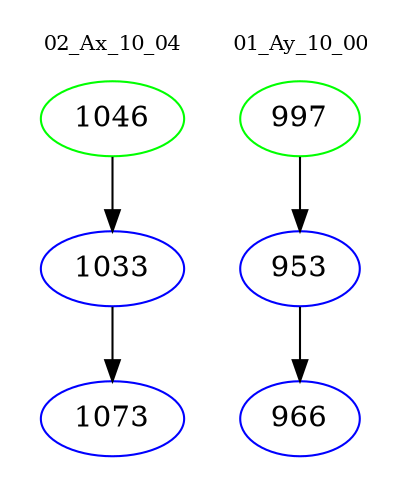 digraph{
subgraph cluster_0 {
color = white
label = "02_Ax_10_04";
fontsize=10;
T0_1046 [label="1046", color="green"]
T0_1046 -> T0_1033 [color="black"]
T0_1033 [label="1033", color="blue"]
T0_1033 -> T0_1073 [color="black"]
T0_1073 [label="1073", color="blue"]
}
subgraph cluster_1 {
color = white
label = "01_Ay_10_00";
fontsize=10;
T1_997 [label="997", color="green"]
T1_997 -> T1_953 [color="black"]
T1_953 [label="953", color="blue"]
T1_953 -> T1_966 [color="black"]
T1_966 [label="966", color="blue"]
}
}
